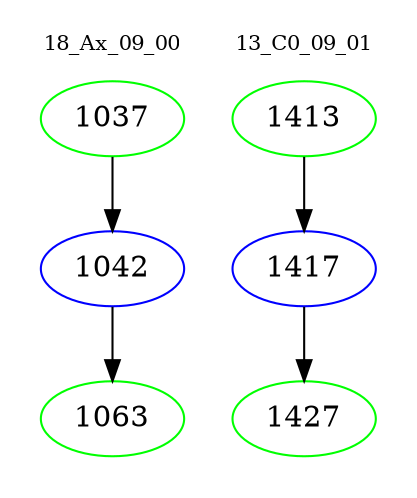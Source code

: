 digraph{
subgraph cluster_0 {
color = white
label = "18_Ax_09_00";
fontsize=10;
T0_1037 [label="1037", color="green"]
T0_1037 -> T0_1042 [color="black"]
T0_1042 [label="1042", color="blue"]
T0_1042 -> T0_1063 [color="black"]
T0_1063 [label="1063", color="green"]
}
subgraph cluster_1 {
color = white
label = "13_C0_09_01";
fontsize=10;
T1_1413 [label="1413", color="green"]
T1_1413 -> T1_1417 [color="black"]
T1_1417 [label="1417", color="blue"]
T1_1417 -> T1_1427 [color="black"]
T1_1427 [label="1427", color="green"]
}
}
